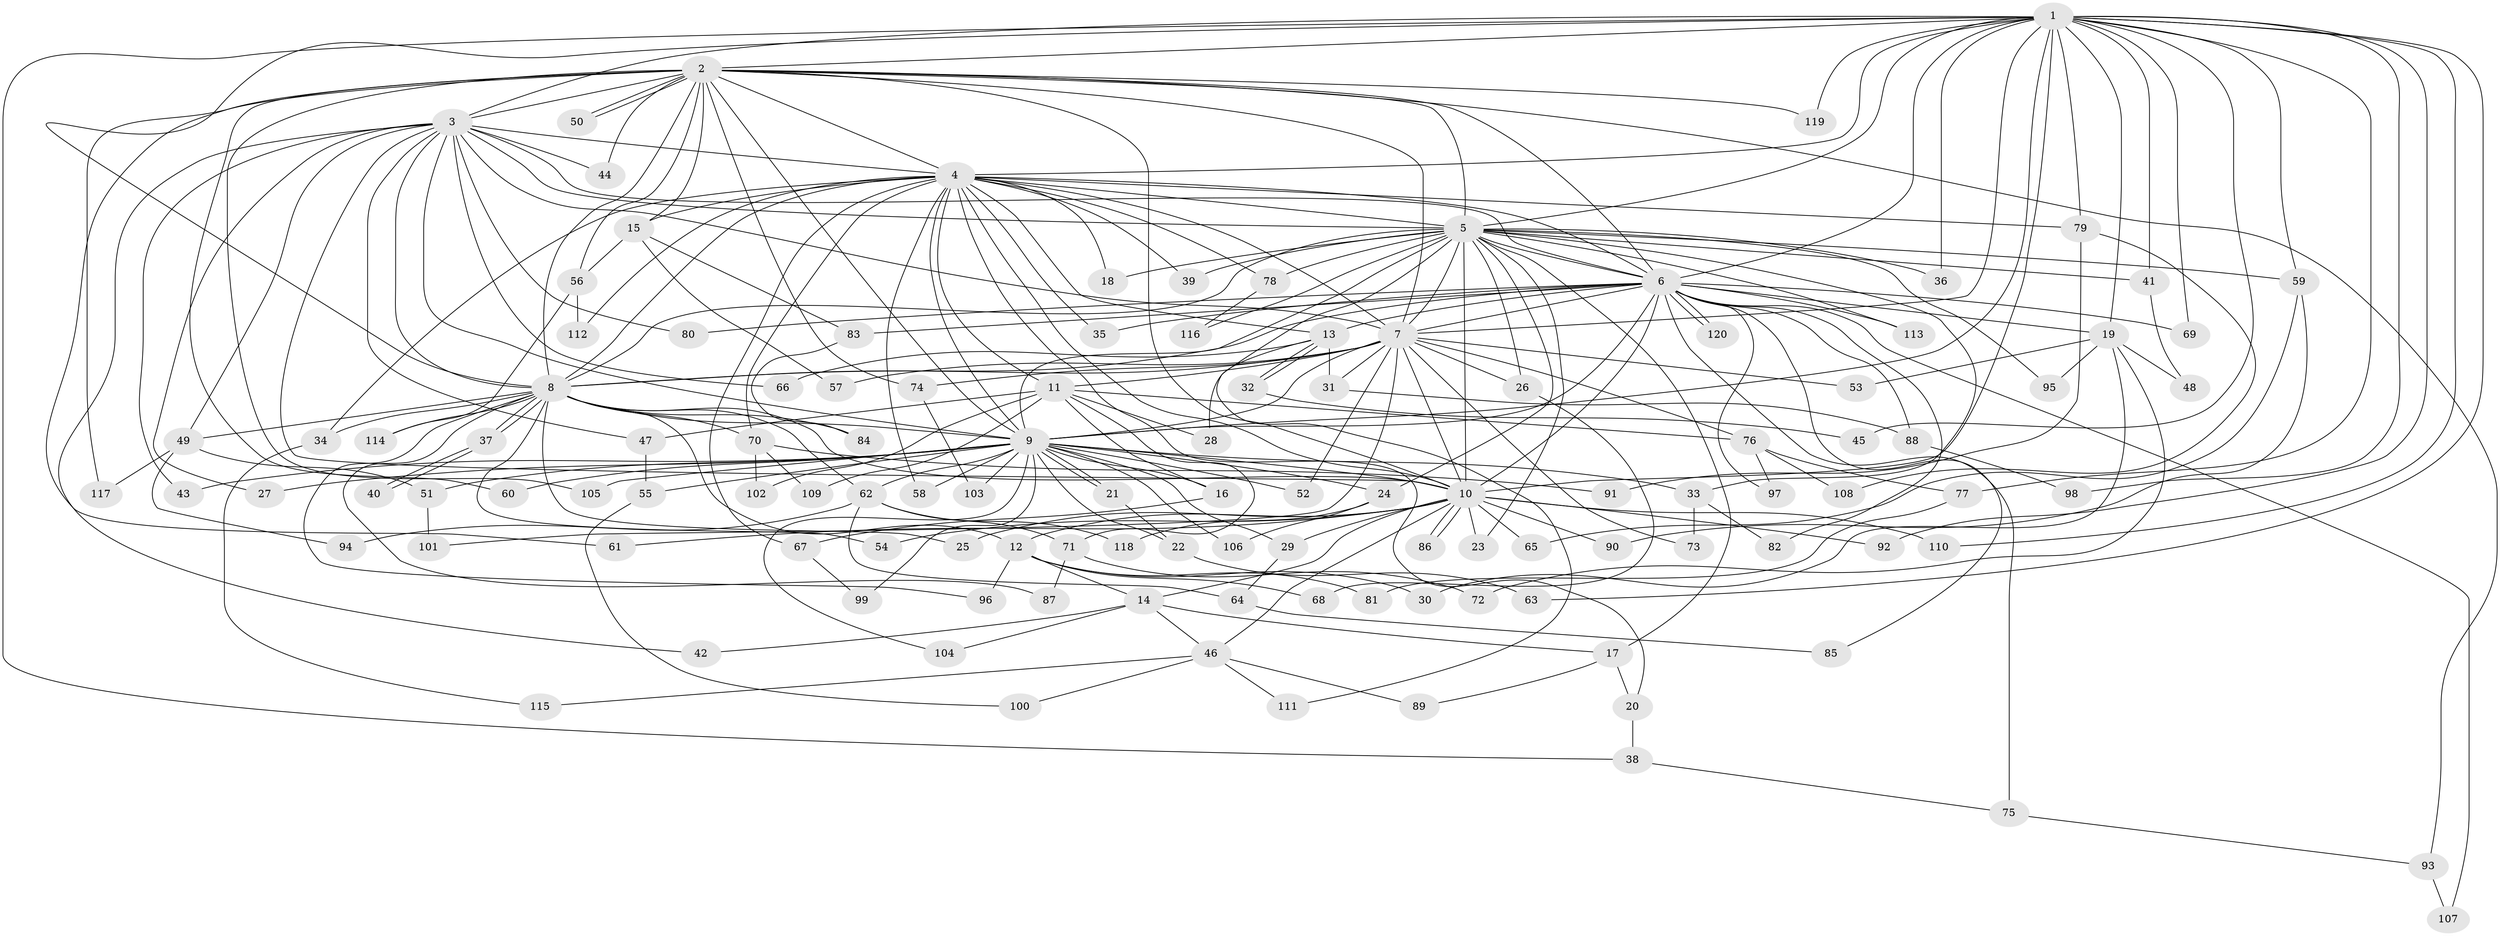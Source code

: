 // coarse degree distribution, {20: 0.0410958904109589, 17: 0.0136986301369863, 23: 0.0136986301369863, 18: 0.0136986301369863, 14: 0.0273972602739726, 13: 0.0136986301369863, 25: 0.0136986301369863, 8: 0.0136986301369863, 6: 0.0136986301369863, 5: 0.0410958904109589, 3: 0.1780821917808219, 7: 0.0547945205479452, 2: 0.4520547945205479, 4: 0.0547945205479452, 1: 0.0547945205479452}
// Generated by graph-tools (version 1.1) at 2025/49/03/04/25 22:49:54]
// undirected, 120 vertices, 265 edges
graph export_dot {
  node [color=gray90,style=filled];
  1;
  2;
  3;
  4;
  5;
  6;
  7;
  8;
  9;
  10;
  11;
  12;
  13;
  14;
  15;
  16;
  17;
  18;
  19;
  20;
  21;
  22;
  23;
  24;
  25;
  26;
  27;
  28;
  29;
  30;
  31;
  32;
  33;
  34;
  35;
  36;
  37;
  38;
  39;
  40;
  41;
  42;
  43;
  44;
  45;
  46;
  47;
  48;
  49;
  50;
  51;
  52;
  53;
  54;
  55;
  56;
  57;
  58;
  59;
  60;
  61;
  62;
  63;
  64;
  65;
  66;
  67;
  68;
  69;
  70;
  71;
  72;
  73;
  74;
  75;
  76;
  77;
  78;
  79;
  80;
  81;
  82;
  83;
  84;
  85;
  86;
  87;
  88;
  89;
  90;
  91;
  92;
  93;
  94;
  95;
  96;
  97;
  98;
  99;
  100;
  101;
  102;
  103;
  104;
  105;
  106;
  107;
  108;
  109;
  110;
  111;
  112;
  113;
  114;
  115;
  116;
  117;
  118;
  119;
  120;
  1 -- 2;
  1 -- 3;
  1 -- 4;
  1 -- 5;
  1 -- 6;
  1 -- 7;
  1 -- 8;
  1 -- 9;
  1 -- 10;
  1 -- 19;
  1 -- 36;
  1 -- 38;
  1 -- 41;
  1 -- 45;
  1 -- 59;
  1 -- 63;
  1 -- 69;
  1 -- 77;
  1 -- 79;
  1 -- 92;
  1 -- 98;
  1 -- 110;
  1 -- 119;
  2 -- 3;
  2 -- 4;
  2 -- 5;
  2 -- 6;
  2 -- 7;
  2 -- 8;
  2 -- 9;
  2 -- 10;
  2 -- 15;
  2 -- 44;
  2 -- 50;
  2 -- 50;
  2 -- 56;
  2 -- 60;
  2 -- 61;
  2 -- 74;
  2 -- 93;
  2 -- 105;
  2 -- 117;
  2 -- 119;
  3 -- 4;
  3 -- 5;
  3 -- 6;
  3 -- 7;
  3 -- 8;
  3 -- 9;
  3 -- 10;
  3 -- 27;
  3 -- 42;
  3 -- 43;
  3 -- 44;
  3 -- 47;
  3 -- 49;
  3 -- 66;
  3 -- 80;
  4 -- 5;
  4 -- 6;
  4 -- 7;
  4 -- 8;
  4 -- 9;
  4 -- 10;
  4 -- 11;
  4 -- 13;
  4 -- 15;
  4 -- 18;
  4 -- 20;
  4 -- 34;
  4 -- 35;
  4 -- 39;
  4 -- 58;
  4 -- 67;
  4 -- 70;
  4 -- 78;
  4 -- 79;
  4 -- 112;
  5 -- 6;
  5 -- 7;
  5 -- 8;
  5 -- 9;
  5 -- 10;
  5 -- 17;
  5 -- 18;
  5 -- 23;
  5 -- 24;
  5 -- 26;
  5 -- 33;
  5 -- 36;
  5 -- 39;
  5 -- 41;
  5 -- 59;
  5 -- 78;
  5 -- 95;
  5 -- 111;
  5 -- 113;
  5 -- 116;
  6 -- 7;
  6 -- 8;
  6 -- 9;
  6 -- 10;
  6 -- 13;
  6 -- 19;
  6 -- 35;
  6 -- 69;
  6 -- 75;
  6 -- 80;
  6 -- 82;
  6 -- 83;
  6 -- 85;
  6 -- 88;
  6 -- 97;
  6 -- 107;
  6 -- 113;
  6 -- 120;
  6 -- 120;
  7 -- 8;
  7 -- 9;
  7 -- 10;
  7 -- 11;
  7 -- 26;
  7 -- 31;
  7 -- 52;
  7 -- 53;
  7 -- 57;
  7 -- 73;
  7 -- 74;
  7 -- 76;
  7 -- 101;
  8 -- 9;
  8 -- 10;
  8 -- 12;
  8 -- 25;
  8 -- 34;
  8 -- 37;
  8 -- 37;
  8 -- 49;
  8 -- 54;
  8 -- 62;
  8 -- 70;
  8 -- 84;
  8 -- 87;
  8 -- 96;
  8 -- 114;
  9 -- 10;
  9 -- 16;
  9 -- 21;
  9 -- 21;
  9 -- 22;
  9 -- 24;
  9 -- 27;
  9 -- 29;
  9 -- 33;
  9 -- 43;
  9 -- 51;
  9 -- 52;
  9 -- 55;
  9 -- 58;
  9 -- 60;
  9 -- 62;
  9 -- 99;
  9 -- 103;
  9 -- 104;
  9 -- 105;
  9 -- 106;
  10 -- 12;
  10 -- 14;
  10 -- 23;
  10 -- 25;
  10 -- 29;
  10 -- 46;
  10 -- 54;
  10 -- 61;
  10 -- 65;
  10 -- 86;
  10 -- 86;
  10 -- 90;
  10 -- 92;
  10 -- 110;
  11 -- 16;
  11 -- 28;
  11 -- 47;
  11 -- 71;
  11 -- 76;
  11 -- 102;
  11 -- 109;
  12 -- 14;
  12 -- 30;
  12 -- 68;
  12 -- 81;
  12 -- 96;
  13 -- 28;
  13 -- 31;
  13 -- 32;
  13 -- 32;
  13 -- 66;
  14 -- 17;
  14 -- 42;
  14 -- 46;
  14 -- 104;
  15 -- 56;
  15 -- 57;
  15 -- 83;
  16 -- 67;
  17 -- 20;
  17 -- 89;
  19 -- 30;
  19 -- 48;
  19 -- 53;
  19 -- 72;
  19 -- 95;
  20 -- 38;
  21 -- 22;
  22 -- 63;
  24 -- 106;
  24 -- 118;
  26 -- 68;
  29 -- 64;
  31 -- 88;
  32 -- 45;
  33 -- 73;
  33 -- 82;
  34 -- 115;
  37 -- 40;
  37 -- 40;
  38 -- 75;
  41 -- 48;
  46 -- 89;
  46 -- 100;
  46 -- 111;
  46 -- 115;
  47 -- 55;
  49 -- 51;
  49 -- 94;
  49 -- 117;
  51 -- 101;
  55 -- 100;
  56 -- 112;
  56 -- 114;
  59 -- 65;
  59 -- 90;
  62 -- 64;
  62 -- 71;
  62 -- 94;
  62 -- 118;
  64 -- 85;
  67 -- 99;
  70 -- 91;
  70 -- 102;
  70 -- 109;
  71 -- 72;
  71 -- 87;
  74 -- 103;
  75 -- 93;
  76 -- 77;
  76 -- 97;
  76 -- 108;
  77 -- 81;
  78 -- 116;
  79 -- 91;
  79 -- 108;
  83 -- 84;
  88 -- 98;
  93 -- 107;
}
